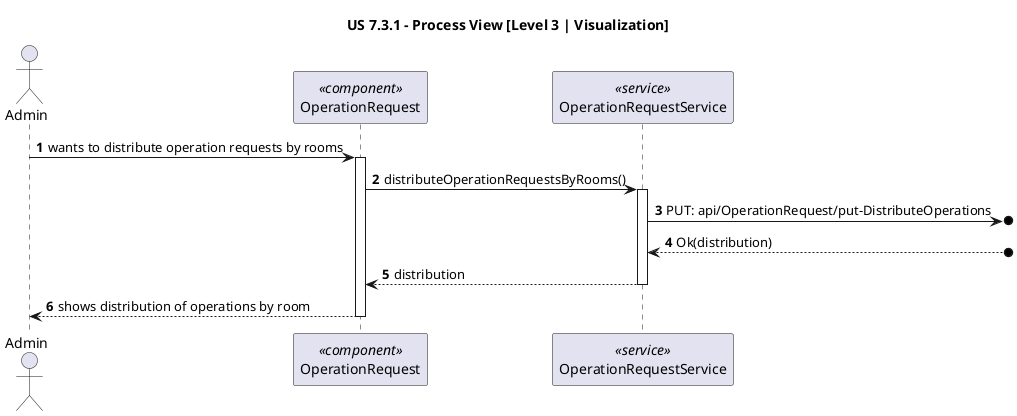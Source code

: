 @startuml

title "US 7.3.1 - Process View [Level 3 | Visualization]"

autonumber
actor "Admin" as USER
participant "OperationRequest" as UPP <<component>>
participant "OperationRequestService" as PS <<service>>

USER -> UPP : wants to distribute operation requests by rooms
activate UPP

UPP -> PS : distributeOperationRequestsByRooms()
activate PS

PS ->o] : PUT: api/OperationRequest/put-DistributeOperations

PS <--o] : Ok(distribution)

PS --> UPP: distribution
deactivate PS

UPP --> USER: shows distribution of operations by room
deactivate UPP

@enduml